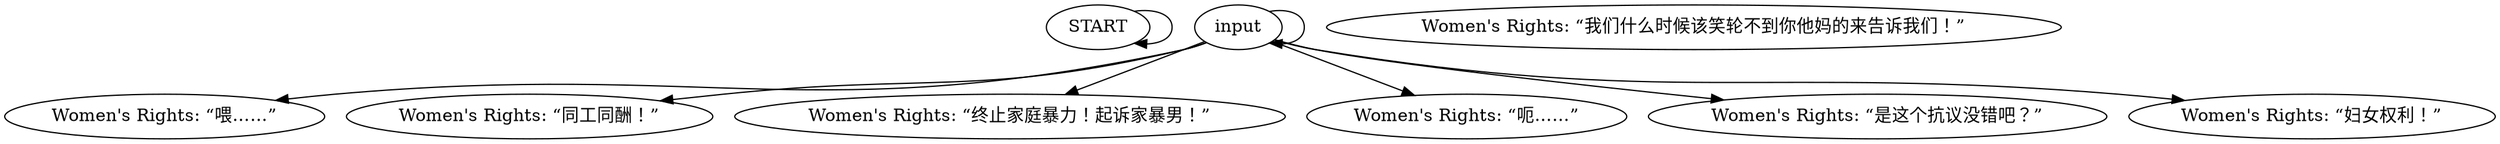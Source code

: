# GATES / WOMENS RIGHTS first phase barks
# Barks for WR protester. If it comes out interesting and fun, and not some sort of boring shit unimaginative garbage.
# ==================================================
digraph G {
	  0 [label="START"];
	  1 [label="input"];
	  2 [label="Women's Rights: “喂……”"];
	  3 [label="Women's Rights: “同工同酬！”"];
	  4 [label="Women's Rights: “我们什么时候该笑轮不到你他妈的来告诉我们！”"];
	  5 [label="Women's Rights: “终止家庭暴力！起诉家暴男！”"];
	  6 [label="Women's Rights: “呃……”"];
	  7 [label="Women's Rights: “是这个抗议没错吧？”"];
	  8 [label="Women's Rights: “妇女权利！”"];
	  0 -> 0
	  1 -> 1
	  1 -> 2
	  1 -> 3
	  1 -> 5
	  1 -> 6
	  1 -> 7
	  1 -> 8
}

